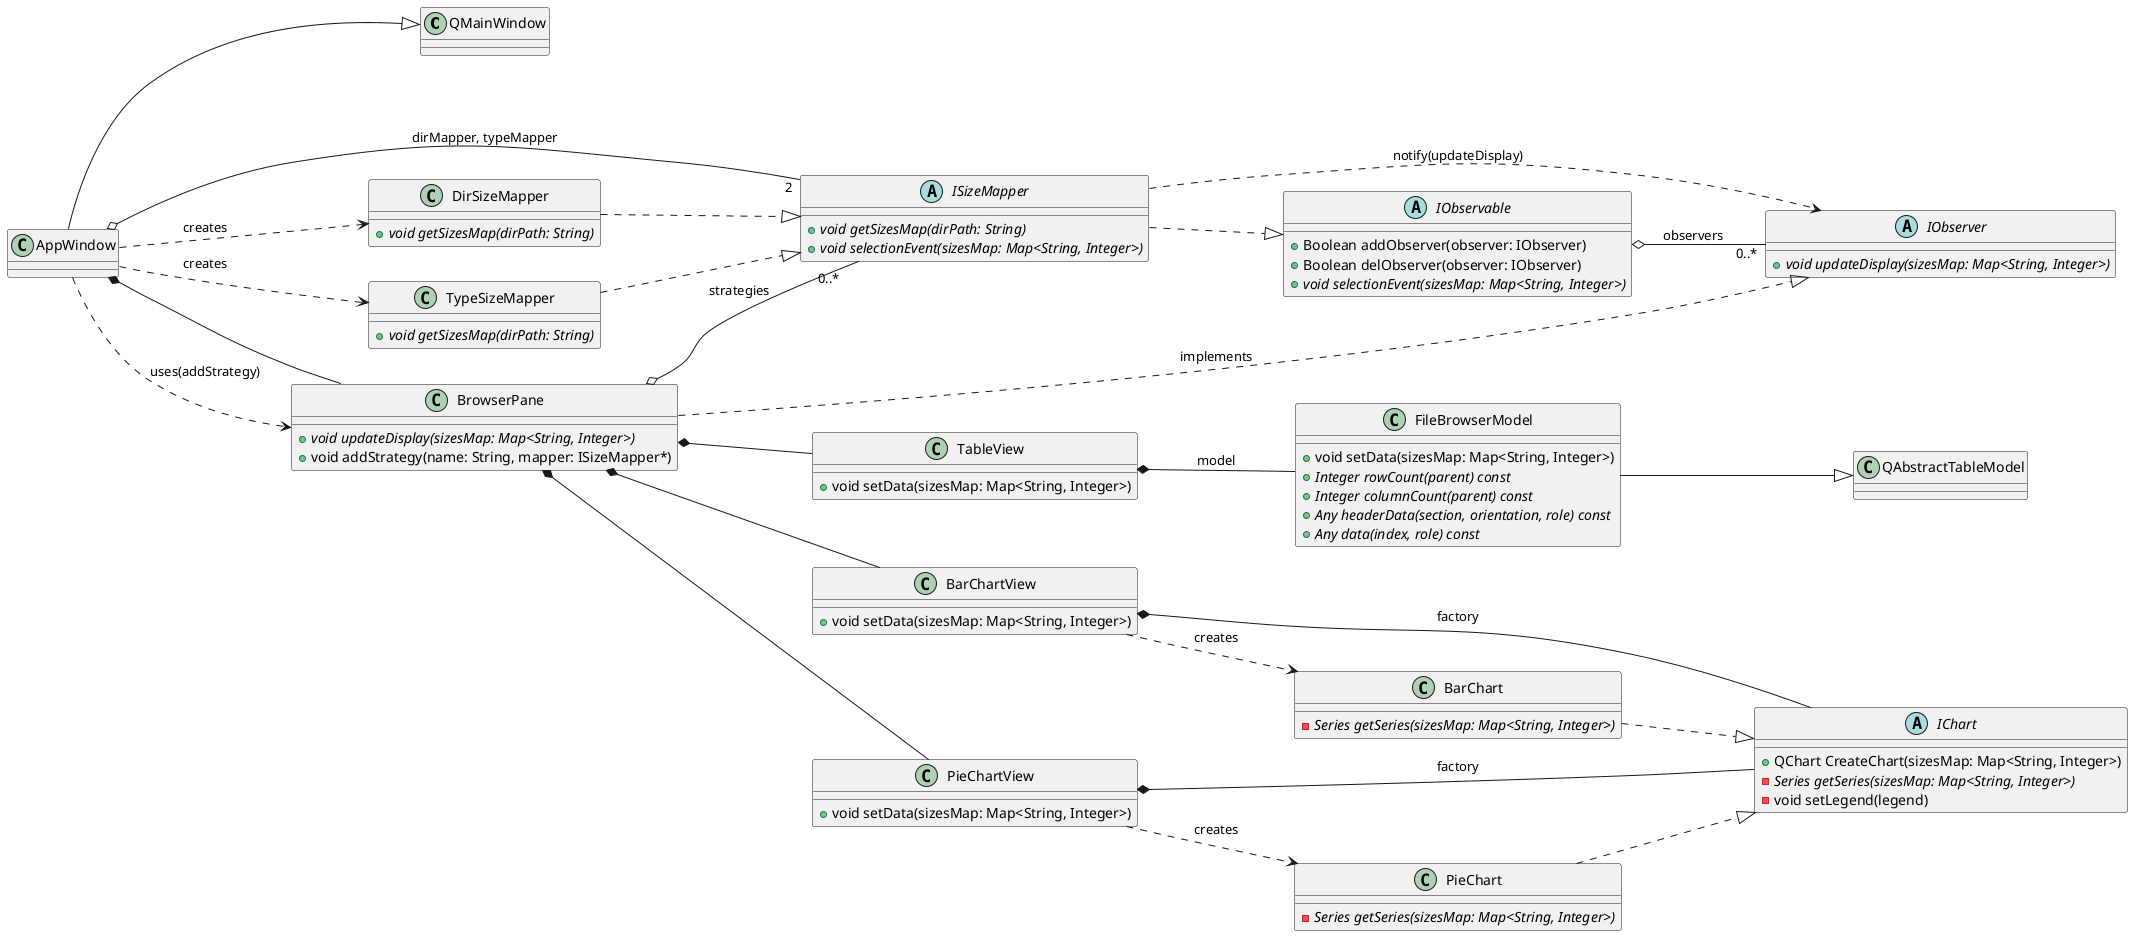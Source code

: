 @startuml
left to right direction

' ==== Базовые классы Qt (только ключевые для наследования) ====
class QMainWindow
class QAbstractTableModel

' ==== Основные классы ====
AppWindow --|> QMainWindow
FileBrowserModel --|> QAbstractTableModel

' ==== Observer-паттерн ====
abstract class IObserver {
  + <i>void updateDisplay(sizesMap: Map<String, Integer>)</i>
}

abstract class IObservable {
  + Boolean addObserver(observer: IObserver)
  + Boolean delObserver(observer: IObserver)
  + <i>void selectionEvent(sizesMap: Map<String, Integer>)</i>
}

IObservable o-- "0..*" IObserver : observers

' ==== Стратегии (Strategy pattern) ====
abstract class ISizeMapper {
  + <i>void getSizesMap(dirPath: String)</i>
  + <i>void selectionEvent(sizesMap: Map<String, Integer>)</i>
}
ISizeMapper ..|> IObservable

class DirSizeMapper {
  + <i>void getSizesMap(dirPath: String)</i>
}
DirSizeMapper ..|> ISizeMapper

class TypeSizeMapper {
  + <i>void getSizesMap(dirPath: String)</i>
}
TypeSizeMapper ..|> ISizeMapper

' ==== Диаграммы ====
abstract class IChart {
  + QChart CreateChart(sizesMap: Map<String, Integer>)
  - <i>Series getSeries(sizesMap: Map<String, Integer>)</i>
  - void setLegend(legend)
}

class BarChart {
  - <i>Series getSeries(sizesMap: Map<String, Integer>)</i>
}
BarChart ..|> IChart

class PieChart {
  - <i>Series getSeries(sizesMap: Map<String, Integer>)</i>
}

' ==== GUI-классы ====
class AppWindow {
  ' создаёт BrowserPane и стратегии
}

class BrowserPane {
  + <i>void updateDisplay(sizesMap: Map<String, Integer>)</i>
  + void addStrategy(name: String, mapper: ISizeMapper*)
}

class TableView {
  + void setData(sizesMap: Map<String, Integer>)
}

class BarChartView {
  + void setData(sizesMap: Map<String, Integer>)
}

class PieChartView {
  + void setData(sizesMap: Map<String, Integer>)
}

class FileBrowserModel {
  + void setData(sizesMap: Map<String, Integer>)
  + <i>Integer rowCount(parent) const</i>
  + <i>Integer columnCount(parent) const</i>
  + <i>Any headerData(section, orientation, role) const</i>
  + <i>Any data(index, role) const</i>
}

' ==== Композиции / Агрегации / Зависимости ====

' AppWindow владеет BrowserPane и стратегиями
AppWindow *-- BrowserPane
AppWindow o-- "2" ISizeMapper : dirMapper, typeMapper
AppWindow ..> DirSizeMapper : creates
AppWindow ..> TypeSizeMapper : creates
AppWindow ..> BrowserPane : uses(addStrategy)

' BrowserPane композитно содержит вьюхи
BrowserPane *-- TableView
BrowserPane *-- BarChartView
BrowserPane *-- PieChartView

' BrowserPane хранит стратегии (агрегация)
BrowserPane o-- "0..*" ISizeMapper : strategies
BrowserPane ..|> IObserver : implements

' TableView владеет FileBrowserModel
TableView *-- FileBrowserModel : model

' View владеют фабриками диаграмм
BarChartView *-- IChart : factory
PieChartView *-- IChart : factory
BarChartView ..> BarChart : creates
PieChartView ..> PieChart : creates

PieChart ..|> IChart


' ISizeMapper уведомляет наблюдателя (BrowserPane)
ISizeMapper ..> IObserver : notify(updateDisplay)
@enduml